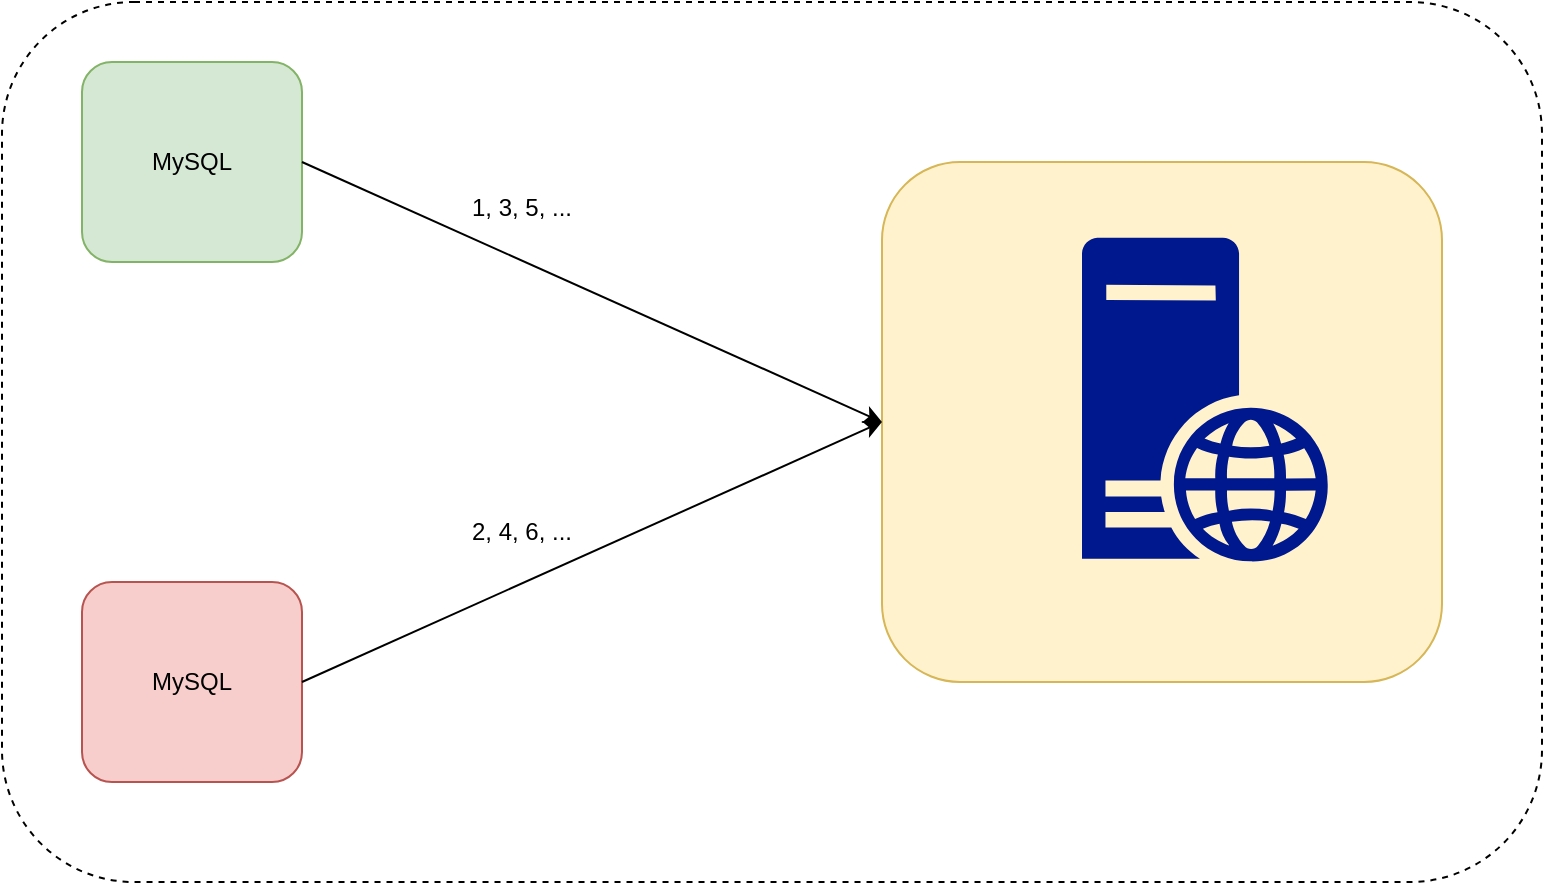 <mxfile version="26.2.3">
  <diagram name="Page-1" id="4z4QHkoMoS0GszFpfDla">
    <mxGraphModel dx="1358" dy="763" grid="1" gridSize="10" guides="1" tooltips="1" connect="1" arrows="1" fold="1" page="1" pageScale="1" pageWidth="850" pageHeight="1100" math="0" shadow="0">
      <root>
        <mxCell id="0" />
        <mxCell id="1" parent="0" />
        <mxCell id="fFcKl7z58cjcdKlxAfxv-1" value="" style="rounded=1;whiteSpace=wrap;html=1;dashed=1;" vertex="1" parent="1">
          <mxGeometry x="40" y="120" width="770" height="440" as="geometry" />
        </mxCell>
        <mxCell id="fFcKl7z58cjcdKlxAfxv-2" value="MySQL" style="rounded=1;whiteSpace=wrap;html=1;fillColor=#d5e8d4;strokeColor=#82b366;" vertex="1" parent="1">
          <mxGeometry x="80" y="150" width="110" height="100" as="geometry" />
        </mxCell>
        <mxCell id="fFcKl7z58cjcdKlxAfxv-3" value="MySQL" style="rounded=1;whiteSpace=wrap;html=1;fillColor=#f8cecc;strokeColor=#b85450;" vertex="1" parent="1">
          <mxGeometry x="80" y="410" width="110" height="100" as="geometry" />
        </mxCell>
        <mxCell id="fFcKl7z58cjcdKlxAfxv-4" value="" style="rounded=1;whiteSpace=wrap;html=1;fillColor=#fff2cc;strokeColor=#d6b656;" vertex="1" parent="1">
          <mxGeometry x="480" y="200" width="280" height="260" as="geometry" />
        </mxCell>
        <mxCell id="fFcKl7z58cjcdKlxAfxv-5" value="" style="endArrow=classic;html=1;rounded=0;exitX=1;exitY=0.5;exitDx=0;exitDy=0;entryX=0;entryY=0.5;entryDx=0;entryDy=0;" edge="1" parent="1" source="fFcKl7z58cjcdKlxAfxv-2" target="fFcKl7z58cjcdKlxAfxv-4">
          <mxGeometry width="50" height="50" relative="1" as="geometry">
            <mxPoint x="290" y="420" as="sourcePoint" />
            <mxPoint x="340" y="370" as="targetPoint" />
          </mxGeometry>
        </mxCell>
        <mxCell id="fFcKl7z58cjcdKlxAfxv-6" value="" style="endArrow=classic;html=1;rounded=0;exitX=1;exitY=0.5;exitDx=0;exitDy=0;entryX=0;entryY=0.5;entryDx=0;entryDy=0;" edge="1" parent="1" source="fFcKl7z58cjcdKlxAfxv-3" target="fFcKl7z58cjcdKlxAfxv-4">
          <mxGeometry width="50" height="50" relative="1" as="geometry">
            <mxPoint x="290" y="420" as="sourcePoint" />
            <mxPoint x="340" y="370" as="targetPoint" />
          </mxGeometry>
        </mxCell>
        <mxCell id="fFcKl7z58cjcdKlxAfxv-8" value="" style="sketch=0;aspect=fixed;pointerEvents=1;shadow=0;dashed=0;html=1;strokeColor=none;labelPosition=center;verticalLabelPosition=bottom;verticalAlign=top;align=center;fillColor=#00188D;shape=mxgraph.mscae.enterprise.web_server" vertex="1" parent="1">
          <mxGeometry x="580" y="237.89" width="123.2" height="162.11" as="geometry" />
        </mxCell>
        <mxCell id="fFcKl7z58cjcdKlxAfxv-10" value="1, 3, 5, ..." style="text;html=1;align=center;verticalAlign=middle;whiteSpace=wrap;rounded=0;" vertex="1" parent="1">
          <mxGeometry x="270" y="207.89" width="60" height="30" as="geometry" />
        </mxCell>
        <mxCell id="fFcKl7z58cjcdKlxAfxv-11" value="2, 4, 6, ..." style="text;html=1;align=center;verticalAlign=middle;whiteSpace=wrap;rounded=0;" vertex="1" parent="1">
          <mxGeometry x="270" y="370" width="60" height="30" as="geometry" />
        </mxCell>
      </root>
    </mxGraphModel>
  </diagram>
</mxfile>
